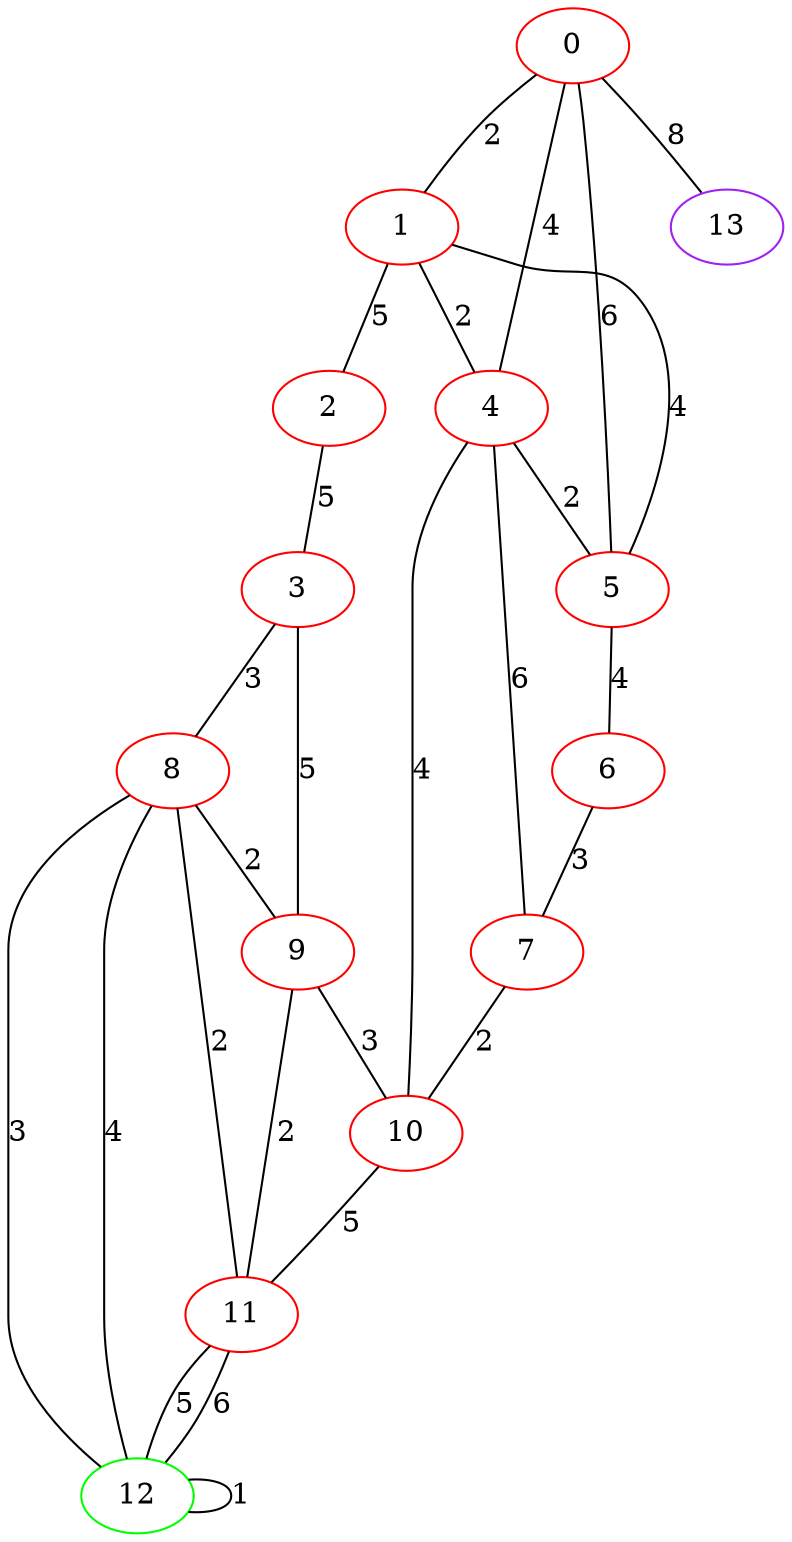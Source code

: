 graph "" {
0 [color=red, weight=1];
1 [color=red, weight=1];
2 [color=red, weight=1];
3 [color=red, weight=1];
4 [color=red, weight=1];
5 [color=red, weight=1];
6 [color=red, weight=1];
7 [color=red, weight=1];
8 [color=red, weight=1];
9 [color=red, weight=1];
10 [color=red, weight=1];
11 [color=red, weight=1];
12 [color=green, weight=2];
13 [color=purple, weight=4];
0 -- 1  [key=0, label=2];
0 -- 4  [key=0, label=4];
0 -- 5  [key=0, label=6];
0 -- 13  [key=0, label=8];
1 -- 2  [key=0, label=5];
1 -- 4  [key=0, label=2];
1 -- 5  [key=0, label=4];
2 -- 3  [key=0, label=5];
3 -- 8  [key=0, label=3];
3 -- 9  [key=0, label=5];
4 -- 10  [key=0, label=4];
4 -- 5  [key=0, label=2];
4 -- 7  [key=0, label=6];
5 -- 6  [key=0, label=4];
6 -- 7  [key=0, label=3];
7 -- 10  [key=0, label=2];
8 -- 11  [key=0, label=2];
8 -- 9  [key=0, label=2];
8 -- 12  [key=0, label=3];
8 -- 12  [key=1, label=4];
9 -- 11  [key=0, label=2];
9 -- 10  [key=0, label=3];
10 -- 11  [key=0, label=5];
11 -- 12  [key=0, label=5];
11 -- 12  [key=1, label=6];
12 -- 12  [key=0, label=1];
}

